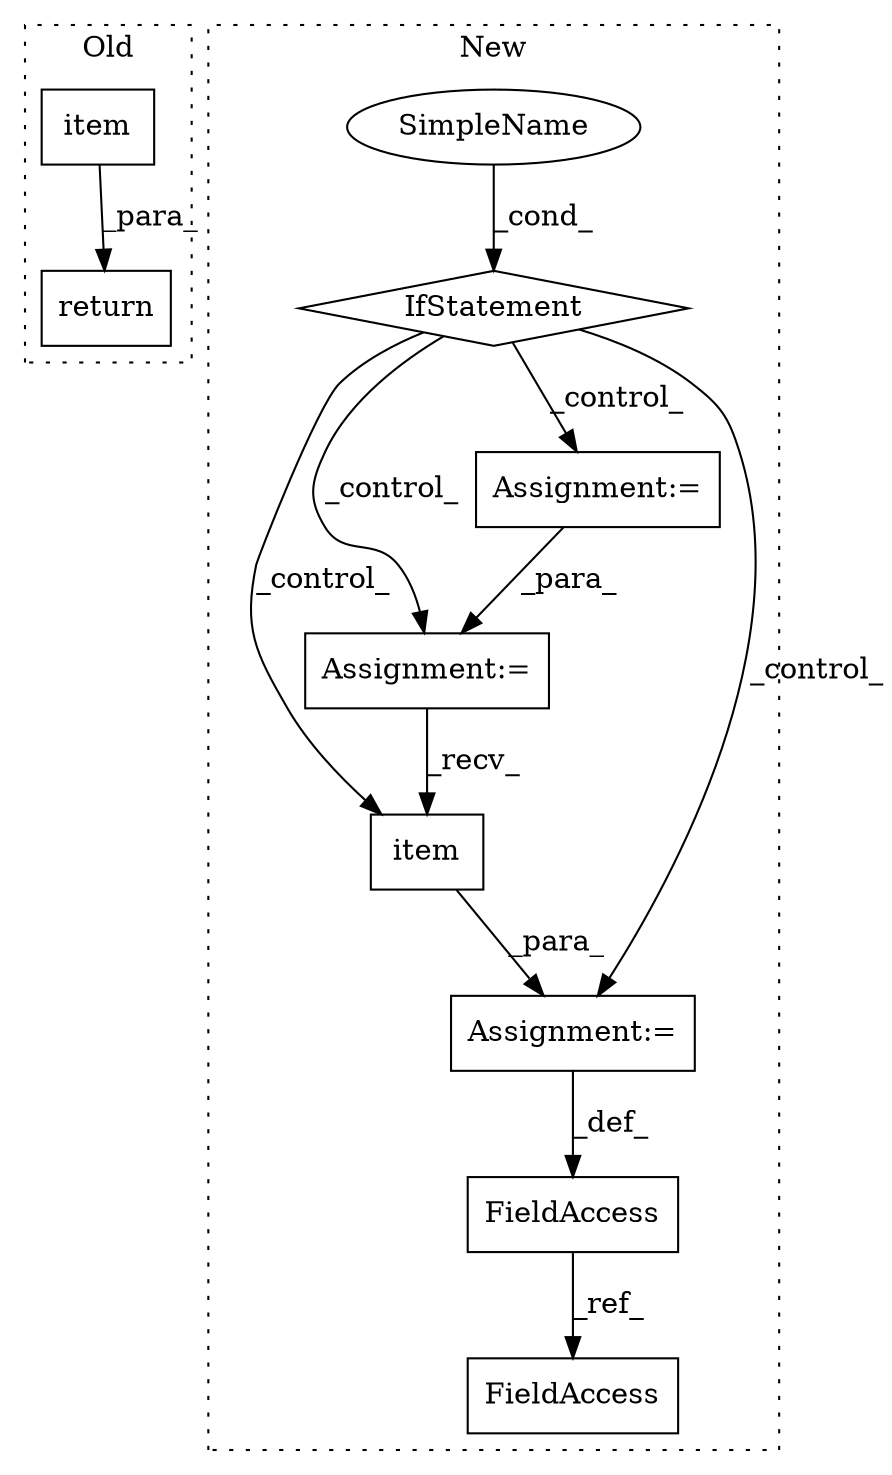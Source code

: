 digraph G {
subgraph cluster0 {
1 [label="item" a="32" s="7406" l="6" shape="box"];
10 [label="return" a="41" s="7388" l="7" shape="box"];
label = "Old";
style="dotted";
}
subgraph cluster1 {
2 [label="item" a="32" s="7133" l="6" shape="box"];
3 [label="Assignment:=" a="7" s="7127" l="1" shape="box"];
4 [label="Assignment:=" a="7" s="6860" l="1" shape="box"];
5 [label="SimpleName" a="42" s="" l="" shape="ellipse"];
6 [label="FieldAccess" a="22" s="7113" l="14" shape="box"];
7 [label="FieldAccess" a="22" s="7158" l="14" shape="box"];
8 [label="IfStatement" a="25" s="6669,6691" l="4,2" shape="diamond"];
9 [label="Assignment:=" a="7" s="6936" l="1" shape="box"];
label = "New";
style="dotted";
}
1 -> 10 [label="_para_"];
2 -> 3 [label="_para_"];
3 -> 6 [label="_def_"];
4 -> 9 [label="_para_"];
5 -> 8 [label="_cond_"];
6 -> 7 [label="_ref_"];
8 -> 2 [label="_control_"];
8 -> 3 [label="_control_"];
8 -> 4 [label="_control_"];
8 -> 9 [label="_control_"];
9 -> 2 [label="_recv_"];
}
